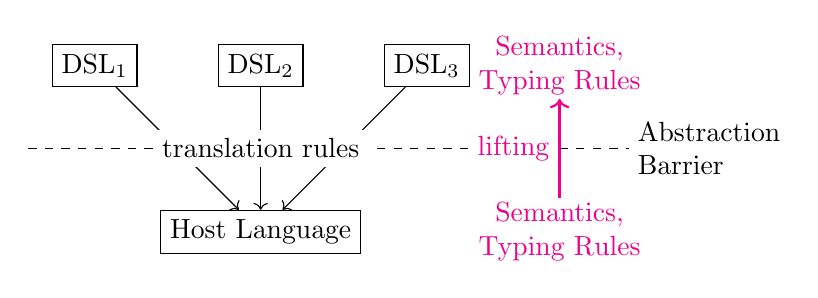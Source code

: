 \begin{tikzpicture}[x=6pt,y=6pt,yscale=1,xscale=1]

\draw[dashed] (-14,5) -- (23,5);
\node[align=left,fill=white] at (27,5) {Abstraction\\Barrier};

\node[draw] (H) at (0,0) {Host Language};
\node[draw] (D1) at (-10,10) {DSL$_1$};
\node[draw] (D2) at (0,10) {DSL$_2$};
\node[draw] (D3) at (10,10) {DSL$_3$};

% \node[align=left,text=magenta] (M1) at (14,0) {Semantics, Typing Rules\\of Host Language}; 
\node[align=center,text=magenta] (M1) at (18,0) {Semantics,\\ Typing Rules}; 
\node[align=center,text=magenta] (M2) at (18,10) {Semantics,\\ Typing Rules}; 
 
\draw[->] (D1) -> (H);
\draw[->] (D3) -> (H);
\draw[->] (D2) -> node[fill=white] {translation rules} (H);
% \draw[->,thick,magenta] (9,2) -> node[right=1em] {lifting} (15,8);
\draw[->,thick,magenta] (18,2) -> node[left,fill=white] {lifting} (18,8);

\end{tikzpicture}

